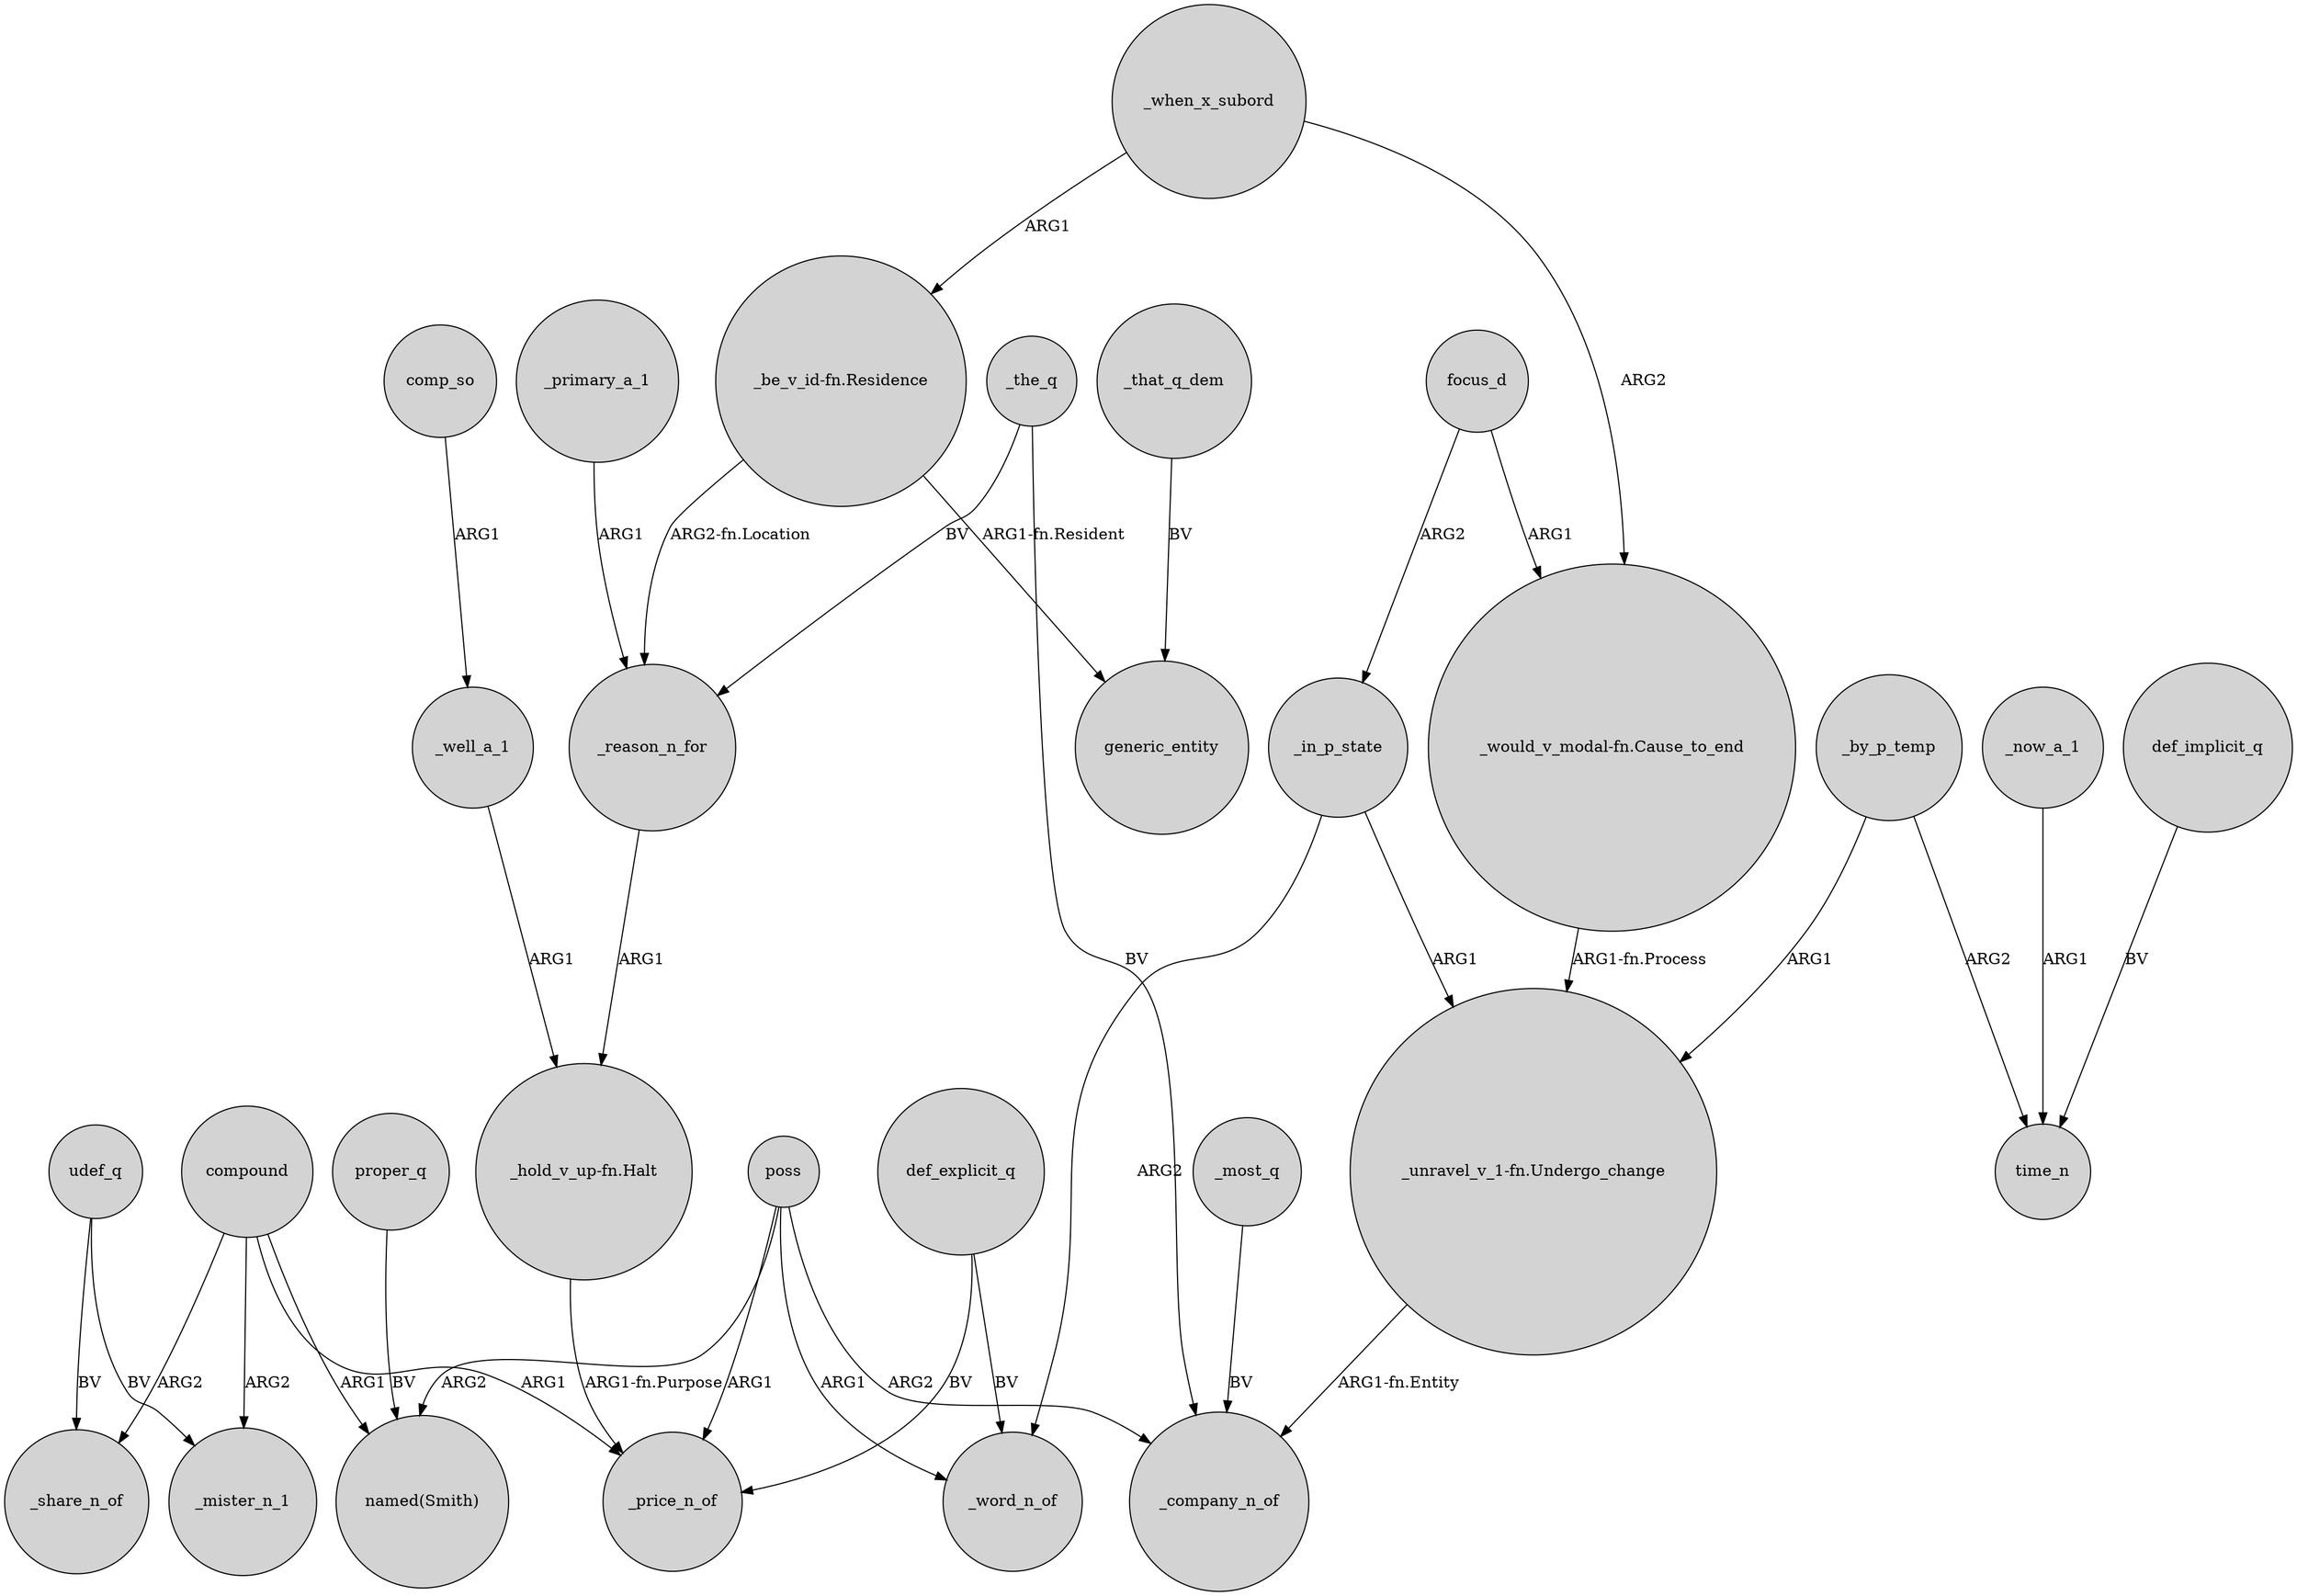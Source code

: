 digraph {
	node [shape=circle style=filled]
	_when_x_subord -> "_be_v_id-fn.Residence" [label=ARG1]
	compound -> _mister_n_1 [label=ARG2]
	focus_d -> _in_p_state [label=ARG2]
	proper_q -> "named(Smith)" [label=BV]
	_by_p_temp -> "_unravel_v_1-fn.Undergo_change" [label=ARG1]
	_in_p_state -> _word_n_of [label=ARG2]
	_when_x_subord -> "_would_v_modal-fn.Cause_to_end" [label=ARG2]
	_most_q -> _company_n_of [label=BV]
	udef_q -> _mister_n_1 [label=BV]
	poss -> "named(Smith)" [label=ARG2]
	_now_a_1 -> time_n [label=ARG1]
	compound -> "named(Smith)" [label=ARG1]
	"_would_v_modal-fn.Cause_to_end" -> "_unravel_v_1-fn.Undergo_change" [label="ARG1-fn.Process"]
	_the_q -> _reason_n_for [label=BV]
	poss -> _price_n_of [label=ARG1]
	_primary_a_1 -> _reason_n_for [label=ARG1]
	"_unravel_v_1-fn.Undergo_change" -> _company_n_of [label="ARG1-fn.Entity"]
	poss -> _company_n_of [label=ARG2]
	def_explicit_q -> _word_n_of [label=BV]
	udef_q -> _share_n_of [label=BV]
	_well_a_1 -> "_hold_v_up-fn.Halt" [label=ARG1]
	"_hold_v_up-fn.Halt" -> _price_n_of [label="ARG1-fn.Purpose"]
	compound -> _share_n_of [label=ARG2]
	_reason_n_for -> "_hold_v_up-fn.Halt" [label=ARG1]
	poss -> _word_n_of [label=ARG1]
	comp_so -> _well_a_1 [label=ARG1]
	focus_d -> "_would_v_modal-fn.Cause_to_end" [label=ARG1]
	_by_p_temp -> time_n [label=ARG2]
	"_be_v_id-fn.Residence" -> _reason_n_for [label="ARG2-fn.Location"]
	_that_q_dem -> generic_entity [label=BV]
	compound -> _price_n_of [label=ARG1]
	_in_p_state -> "_unravel_v_1-fn.Undergo_change" [label=ARG1]
	_the_q -> _company_n_of [label=BV]
	"_be_v_id-fn.Residence" -> generic_entity [label="ARG1-fn.Resident"]
	def_implicit_q -> time_n [label=BV]
	def_explicit_q -> _price_n_of [label=BV]
}
